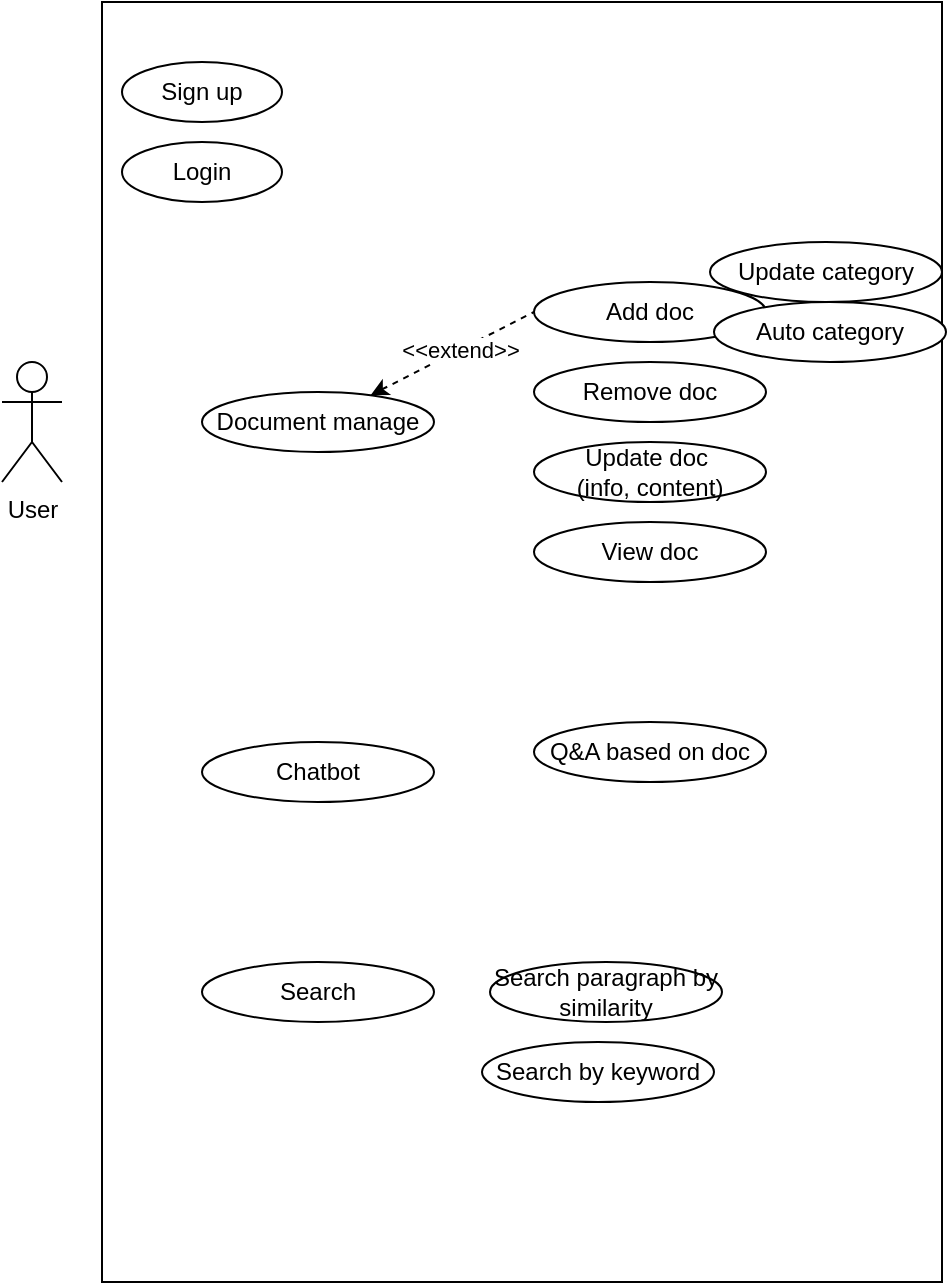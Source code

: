 <mxfile version="26.0.11">
  <diagram name="Page-1" id="JyC22ue7PZHol_kOIZ8C">
    <mxGraphModel dx="724" dy="457" grid="1" gridSize="10" guides="1" tooltips="1" connect="1" arrows="1" fold="1" page="1" pageScale="1" pageWidth="827" pageHeight="1169" math="0" shadow="0">
      <root>
        <mxCell id="0" />
        <mxCell id="1" parent="0" />
        <mxCell id="u6SsSra23x6l_tU2cbuN-1" value="User" style="shape=umlActor;verticalLabelPosition=bottom;verticalAlign=top;html=1;outlineConnect=0;" vertex="1" parent="1">
          <mxGeometry x="170" y="280" width="30" height="60" as="geometry" />
        </mxCell>
        <mxCell id="u6SsSra23x6l_tU2cbuN-2" value="" style="rounded=0;whiteSpace=wrap;html=1;" vertex="1" parent="1">
          <mxGeometry x="220" y="100" width="420" height="640" as="geometry" />
        </mxCell>
        <mxCell id="u6SsSra23x6l_tU2cbuN-3" value="Login" style="ellipse;whiteSpace=wrap;html=1;" vertex="1" parent="1">
          <mxGeometry x="230" y="170" width="80" height="30" as="geometry" />
        </mxCell>
        <mxCell id="u6SsSra23x6l_tU2cbuN-4" value="Sign up" style="ellipse;whiteSpace=wrap;html=1;" vertex="1" parent="1">
          <mxGeometry x="230" y="130" width="80" height="30" as="geometry" />
        </mxCell>
        <mxCell id="u6SsSra23x6l_tU2cbuN-15" style="rounded=0;orthogonalLoop=1;jettySize=auto;html=1;entryX=0;entryY=0.5;entryDx=0;entryDy=0;dashed=1;endArrow=none;startFill=1;startArrow=classic;" edge="1" parent="1" source="u6SsSra23x6l_tU2cbuN-5" target="u6SsSra23x6l_tU2cbuN-6">
          <mxGeometry relative="1" as="geometry" />
        </mxCell>
        <mxCell id="u6SsSra23x6l_tU2cbuN-16" value="&amp;lt;&amp;lt;extend&amp;gt;&amp;gt;" style="edgeLabel;html=1;align=center;verticalAlign=middle;resizable=0;points=[];" vertex="1" connectable="0" parent="u6SsSra23x6l_tU2cbuN-15">
          <mxGeometry x="0.095" relative="1" as="geometry">
            <mxPoint as="offset" />
          </mxGeometry>
        </mxCell>
        <mxCell id="u6SsSra23x6l_tU2cbuN-5" value="Document manage" style="ellipse;whiteSpace=wrap;html=1;" vertex="1" parent="1">
          <mxGeometry x="270" y="295" width="116" height="30" as="geometry" />
        </mxCell>
        <mxCell id="u6SsSra23x6l_tU2cbuN-6" value="Add doc" style="ellipse;whiteSpace=wrap;html=1;" vertex="1" parent="1">
          <mxGeometry x="436" y="240" width="116" height="30" as="geometry" />
        </mxCell>
        <mxCell id="u6SsSra23x6l_tU2cbuN-8" value="Remove doc" style="ellipse;whiteSpace=wrap;html=1;" vertex="1" parent="1">
          <mxGeometry x="436" y="280" width="116" height="30" as="geometry" />
        </mxCell>
        <mxCell id="u6SsSra23x6l_tU2cbuN-9" value="Update doc&amp;nbsp;&lt;div&gt;(info, content)&lt;/div&gt;" style="ellipse;whiteSpace=wrap;html=1;" vertex="1" parent="1">
          <mxGeometry x="436" y="320" width="116" height="30" as="geometry" />
        </mxCell>
        <mxCell id="u6SsSra23x6l_tU2cbuN-11" value="View doc" style="ellipse;whiteSpace=wrap;html=1;" vertex="1" parent="1">
          <mxGeometry x="436" y="360" width="116" height="30" as="geometry" />
        </mxCell>
        <mxCell id="u6SsSra23x6l_tU2cbuN-18" value="Chatbot" style="ellipse;whiteSpace=wrap;html=1;" vertex="1" parent="1">
          <mxGeometry x="270" y="470" width="116" height="30" as="geometry" />
        </mxCell>
        <mxCell id="u6SsSra23x6l_tU2cbuN-19" value="Q&amp;amp;A based on doc" style="ellipse;whiteSpace=wrap;html=1;" vertex="1" parent="1">
          <mxGeometry x="436" y="460" width="116" height="30" as="geometry" />
        </mxCell>
        <mxCell id="u6SsSra23x6l_tU2cbuN-20" value="Search" style="ellipse;whiteSpace=wrap;html=1;" vertex="1" parent="1">
          <mxGeometry x="270" y="580" width="116" height="30" as="geometry" />
        </mxCell>
        <mxCell id="u6SsSra23x6l_tU2cbuN-21" value="Search paragraph by similarity" style="ellipse;whiteSpace=wrap;html=1;" vertex="1" parent="1">
          <mxGeometry x="414" y="580" width="116" height="30" as="geometry" />
        </mxCell>
        <mxCell id="u6SsSra23x6l_tU2cbuN-23" value="Search by keyword" style="ellipse;whiteSpace=wrap;html=1;" vertex="1" parent="1">
          <mxGeometry x="410" y="620" width="116" height="30" as="geometry" />
        </mxCell>
        <mxCell id="u6SsSra23x6l_tU2cbuN-25" value="Auto category" style="ellipse;whiteSpace=wrap;html=1;" vertex="1" parent="1">
          <mxGeometry x="526" y="250" width="116" height="30" as="geometry" />
        </mxCell>
        <mxCell id="u6SsSra23x6l_tU2cbuN-26" value="Update category" style="ellipse;whiteSpace=wrap;html=1;" vertex="1" parent="1">
          <mxGeometry x="524" y="220" width="116" height="30" as="geometry" />
        </mxCell>
      </root>
    </mxGraphModel>
  </diagram>
</mxfile>
